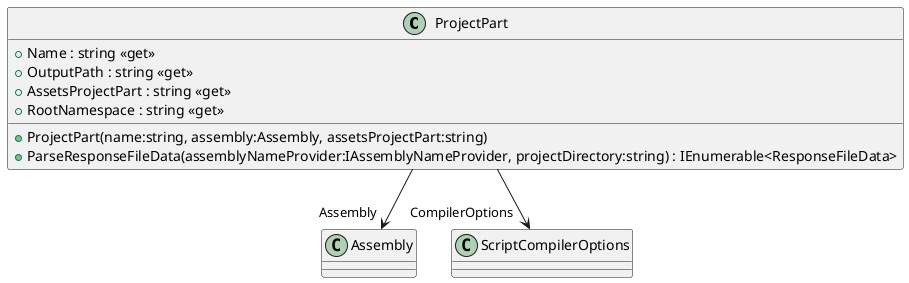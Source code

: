 @startuml
class ProjectPart {
    + Name : string <<get>>
    + OutputPath : string <<get>>
    + AssetsProjectPart : string <<get>>
    + RootNamespace : string <<get>>
    + ProjectPart(name:string, assembly:Assembly, assetsProjectPart:string)
    + ParseResponseFileData(assemblyNameProvider:IAssemblyNameProvider, projectDirectory:string) : IEnumerable<ResponseFileData>
}
ProjectPart --> "Assembly" Assembly
ProjectPart --> "CompilerOptions" ScriptCompilerOptions
@enduml
